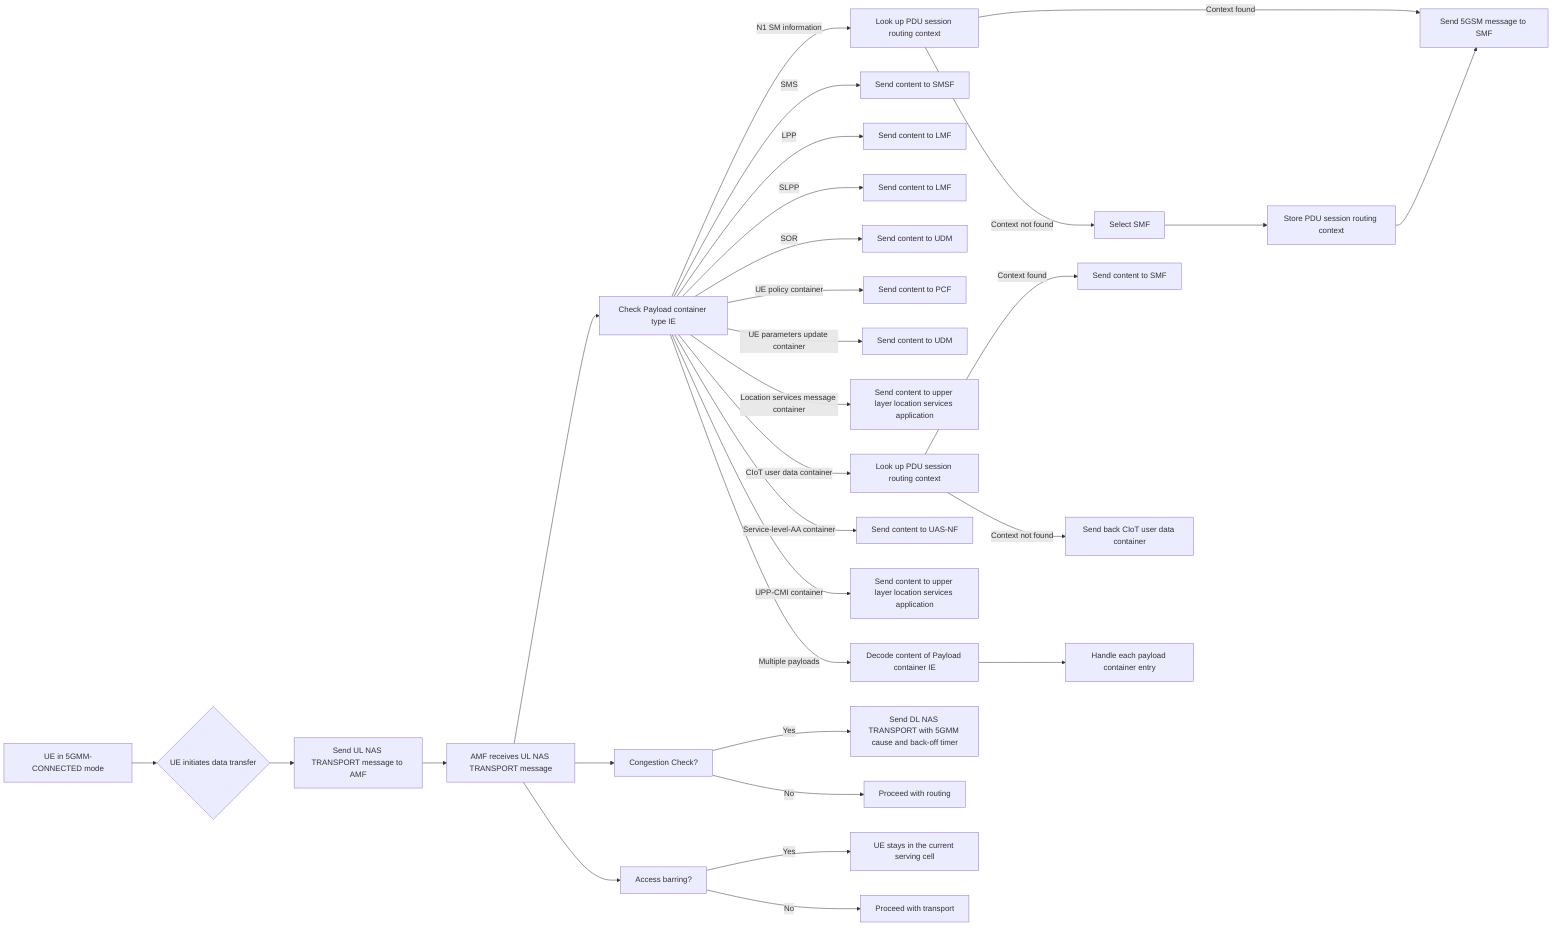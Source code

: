 graph LR
    A["UE in 5GMM-CONNECTED mode"] --> B{"UE initiates data transfer"}
    B --> C["Send UL NAS TRANSPORT message to AMF"]
    C --> D["AMF receives UL NAS TRANSPORT message"]
    D --> E["Check Payload container type IE"]
    E -- "N1 SM information" --> F["Look up PDU session routing context"]
    E -- "SMS" --> G["Send content to SMSF"]
    E -- "LPP" --> H["Send content to LMF"]
    E -- "SLPP" --> I["Send content to LMF"]
    E -- "SOR" --> J["Send content to UDM"]
    E -- "UE policy container" --> K["Send content to PCF"]
    E -- "UE parameters update container" --> L["Send content to UDM"]
    E -- "Location services message container" --> M["Send content to upper layer location services application"]
    E -- "CIoT user data container" --> N["Look up PDU session routing context"]
    E -- "Service-level-AA container" --> O["Send content to UAS-NF"]
    E -- "UPP-CMI container" --> P["Send content to upper layer location services application"]
    E -- "Multiple payloads" --> Q["Decode content of Payload container IE"]
    Q --> R["Handle each payload container entry"]
    F -- "Context found" --> S["Send 5GSM message to SMF"]
    F -- "Context not found" --> T["Select SMF"]
    T --> U["Store PDU session routing context"]
    U --> S
    N -- "Context found" --> V["Send content to SMF"]
    N -- "Context not found" --> W["Send back CIoT user data container"]
    D --> X["Congestion Check?"]
    X -- "Yes" --> Y["Send DL NAS TRANSPORT with 5GMM cause and back-off timer"]
    X -- "No" --> Z["Proceed with routing"]
    D --> AA["Access barring?"]
    AA -- "Yes" --> AB["UE stays in the current serving cell"]
    AA -- "No" --> BB["Proceed with transport"]